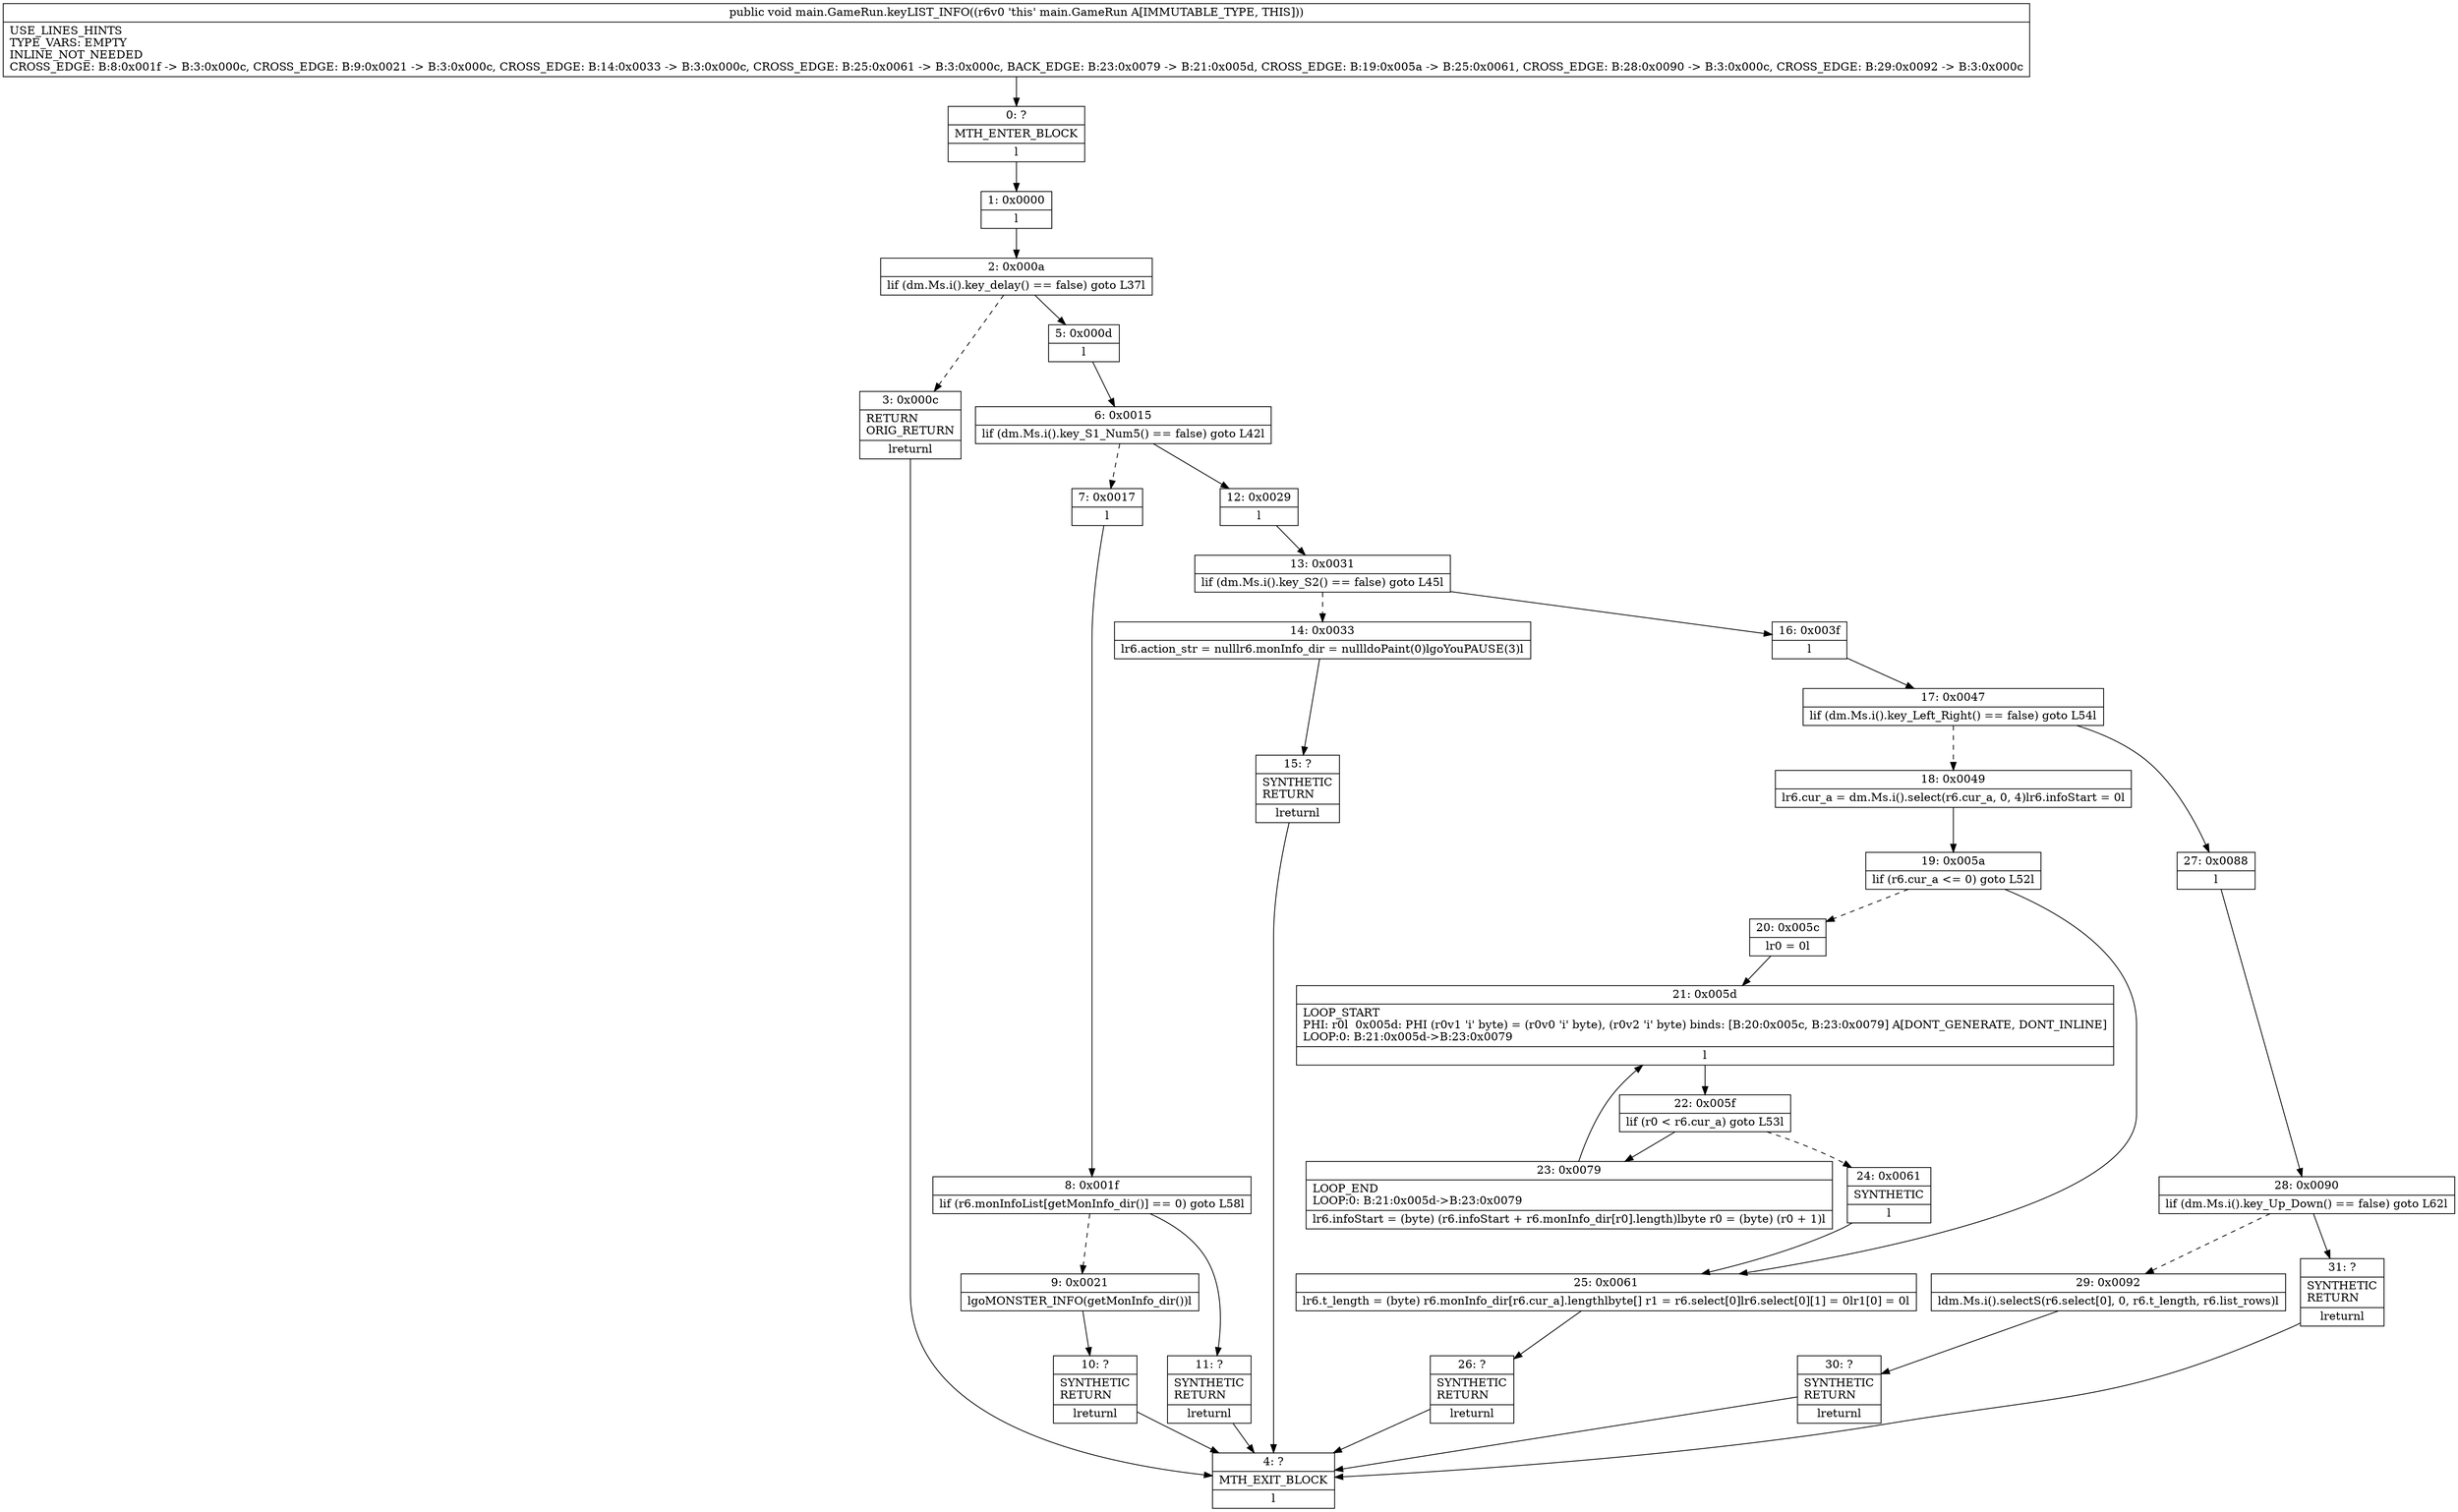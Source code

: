 digraph "CFG formain.GameRun.keyLIST_INFO()V" {
Node_0 [shape=record,label="{0\:\ ?|MTH_ENTER_BLOCK\l|l}"];
Node_1 [shape=record,label="{1\:\ 0x0000|l}"];
Node_2 [shape=record,label="{2\:\ 0x000a|lif (dm.Ms.i().key_delay() == false) goto L37l}"];
Node_3 [shape=record,label="{3\:\ 0x000c|RETURN\lORIG_RETURN\l|lreturnl}"];
Node_4 [shape=record,label="{4\:\ ?|MTH_EXIT_BLOCK\l|l}"];
Node_5 [shape=record,label="{5\:\ 0x000d|l}"];
Node_6 [shape=record,label="{6\:\ 0x0015|lif (dm.Ms.i().key_S1_Num5() == false) goto L42l}"];
Node_7 [shape=record,label="{7\:\ 0x0017|l}"];
Node_8 [shape=record,label="{8\:\ 0x001f|lif (r6.monInfoList[getMonInfo_dir()] == 0) goto L58l}"];
Node_9 [shape=record,label="{9\:\ 0x0021|lgoMONSTER_INFO(getMonInfo_dir())l}"];
Node_10 [shape=record,label="{10\:\ ?|SYNTHETIC\lRETURN\l|lreturnl}"];
Node_11 [shape=record,label="{11\:\ ?|SYNTHETIC\lRETURN\l|lreturnl}"];
Node_12 [shape=record,label="{12\:\ 0x0029|l}"];
Node_13 [shape=record,label="{13\:\ 0x0031|lif (dm.Ms.i().key_S2() == false) goto L45l}"];
Node_14 [shape=record,label="{14\:\ 0x0033|lr6.action_str = nulllr6.monInfo_dir = nullldoPaint(0)lgoYouPAUSE(3)l}"];
Node_15 [shape=record,label="{15\:\ ?|SYNTHETIC\lRETURN\l|lreturnl}"];
Node_16 [shape=record,label="{16\:\ 0x003f|l}"];
Node_17 [shape=record,label="{17\:\ 0x0047|lif (dm.Ms.i().key_Left_Right() == false) goto L54l}"];
Node_18 [shape=record,label="{18\:\ 0x0049|lr6.cur_a = dm.Ms.i().select(r6.cur_a, 0, 4)lr6.infoStart = 0l}"];
Node_19 [shape=record,label="{19\:\ 0x005a|lif (r6.cur_a \<= 0) goto L52l}"];
Node_20 [shape=record,label="{20\:\ 0x005c|lr0 = 0l}"];
Node_21 [shape=record,label="{21\:\ 0x005d|LOOP_START\lPHI: r0l  0x005d: PHI (r0v1 'i' byte) = (r0v0 'i' byte), (r0v2 'i' byte) binds: [B:20:0x005c, B:23:0x0079] A[DONT_GENERATE, DONT_INLINE]\lLOOP:0: B:21:0x005d\-\>B:23:0x0079\l|l}"];
Node_22 [shape=record,label="{22\:\ 0x005f|lif (r0 \< r6.cur_a) goto L53l}"];
Node_23 [shape=record,label="{23\:\ 0x0079|LOOP_END\lLOOP:0: B:21:0x005d\-\>B:23:0x0079\l|lr6.infoStart = (byte) (r6.infoStart + r6.monInfo_dir[r0].length)lbyte r0 = (byte) (r0 + 1)l}"];
Node_24 [shape=record,label="{24\:\ 0x0061|SYNTHETIC\l|l}"];
Node_25 [shape=record,label="{25\:\ 0x0061|lr6.t_length = (byte) r6.monInfo_dir[r6.cur_a].lengthlbyte[] r1 = r6.select[0]lr6.select[0][1] = 0lr1[0] = 0l}"];
Node_26 [shape=record,label="{26\:\ ?|SYNTHETIC\lRETURN\l|lreturnl}"];
Node_27 [shape=record,label="{27\:\ 0x0088|l}"];
Node_28 [shape=record,label="{28\:\ 0x0090|lif (dm.Ms.i().key_Up_Down() == false) goto L62l}"];
Node_29 [shape=record,label="{29\:\ 0x0092|ldm.Ms.i().selectS(r6.select[0], 0, r6.t_length, r6.list_rows)l}"];
Node_30 [shape=record,label="{30\:\ ?|SYNTHETIC\lRETURN\l|lreturnl}"];
Node_31 [shape=record,label="{31\:\ ?|SYNTHETIC\lRETURN\l|lreturnl}"];
MethodNode[shape=record,label="{public void main.GameRun.keyLIST_INFO((r6v0 'this' main.GameRun A[IMMUTABLE_TYPE, THIS]))  | USE_LINES_HINTS\lTYPE_VARS: EMPTY\lINLINE_NOT_NEEDED\lCROSS_EDGE: B:8:0x001f \-\> B:3:0x000c, CROSS_EDGE: B:9:0x0021 \-\> B:3:0x000c, CROSS_EDGE: B:14:0x0033 \-\> B:3:0x000c, CROSS_EDGE: B:25:0x0061 \-\> B:3:0x000c, BACK_EDGE: B:23:0x0079 \-\> B:21:0x005d, CROSS_EDGE: B:19:0x005a \-\> B:25:0x0061, CROSS_EDGE: B:28:0x0090 \-\> B:3:0x000c, CROSS_EDGE: B:29:0x0092 \-\> B:3:0x000c\l}"];
MethodNode -> Node_0;
Node_0 -> Node_1;
Node_1 -> Node_2;
Node_2 -> Node_3[style=dashed];
Node_2 -> Node_5;
Node_3 -> Node_4;
Node_5 -> Node_6;
Node_6 -> Node_7[style=dashed];
Node_6 -> Node_12;
Node_7 -> Node_8;
Node_8 -> Node_9[style=dashed];
Node_8 -> Node_11;
Node_9 -> Node_10;
Node_10 -> Node_4;
Node_11 -> Node_4;
Node_12 -> Node_13;
Node_13 -> Node_14[style=dashed];
Node_13 -> Node_16;
Node_14 -> Node_15;
Node_15 -> Node_4;
Node_16 -> Node_17;
Node_17 -> Node_18[style=dashed];
Node_17 -> Node_27;
Node_18 -> Node_19;
Node_19 -> Node_20[style=dashed];
Node_19 -> Node_25;
Node_20 -> Node_21;
Node_21 -> Node_22;
Node_22 -> Node_23;
Node_22 -> Node_24[style=dashed];
Node_23 -> Node_21;
Node_24 -> Node_25;
Node_25 -> Node_26;
Node_26 -> Node_4;
Node_27 -> Node_28;
Node_28 -> Node_29[style=dashed];
Node_28 -> Node_31;
Node_29 -> Node_30;
Node_30 -> Node_4;
Node_31 -> Node_4;
}

